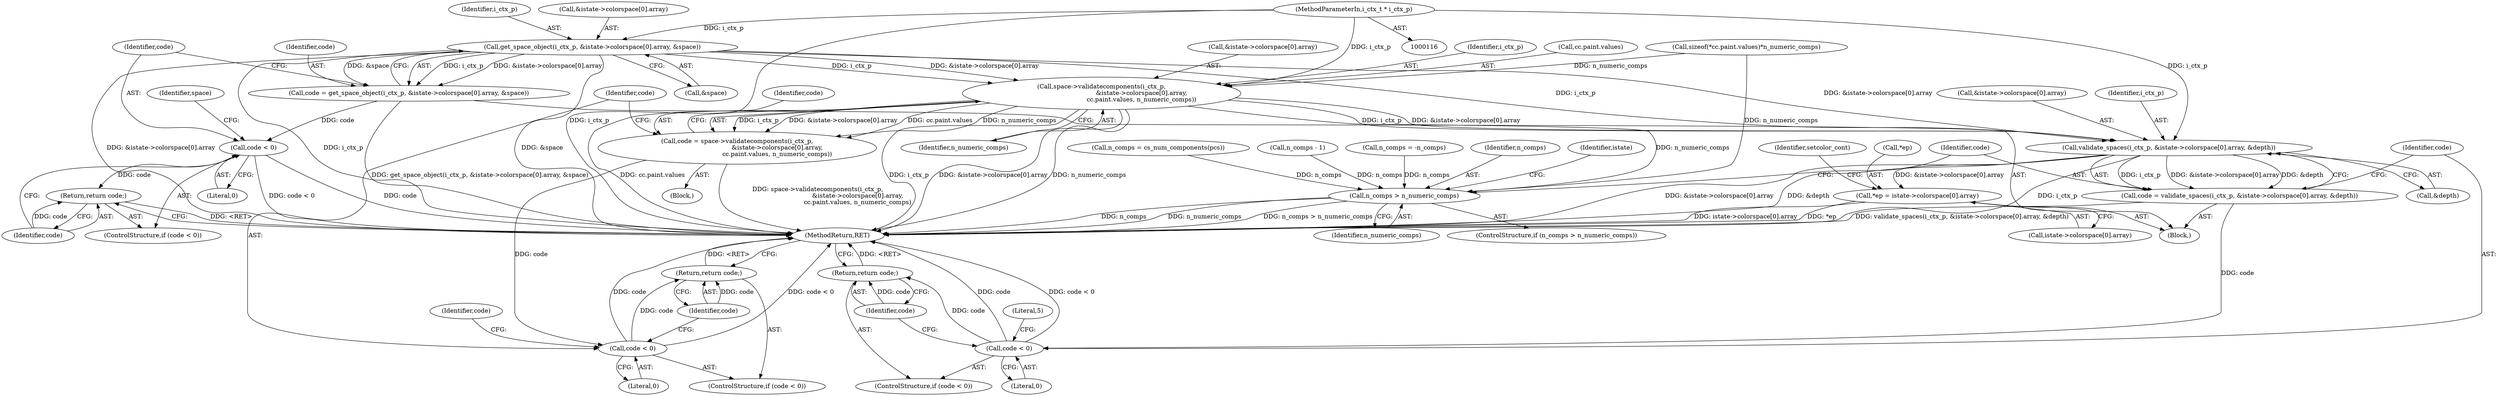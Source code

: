 digraph "0_ghostscript_b326a71659b7837d3acde954b18bda1a6f5e9498@pointer" {
"1000117" [label="(MethodParameterIn,i_ctx_t * i_ctx_p)"];
"1000265" [label="(Call,get_space_object(i_ctx_p, &istate->colorspace[0].array, &space))"];
"1000263" [label="(Call,code = get_space_object(i_ctx_p, &istate->colorspace[0].array, &space))"];
"1000278" [label="(Call,code < 0)"];
"1000281" [label="(Return,return code;)"];
"1000290" [label="(Call,space->validatecomponents(i_ctx_p,\n                                         &istate->colorspace[0].array,\n                                         cc.paint.values, n_numeric_comps))"];
"1000288" [label="(Call,code = space->validatecomponents(i_ctx_p,\n                                         &istate->colorspace[0].array,\n                                         cc.paint.values, n_numeric_comps))"];
"1000307" [label="(Call,code < 0)"];
"1000310" [label="(Return,return code;)"];
"1000323" [label="(Call,n_comps > n_numeric_comps)"];
"1000337" [label="(Call,validate_spaces(i_ctx_p, &istate->colorspace[0].array, &depth))"];
"1000335" [label="(Call,code = validate_spaces(i_ctx_p, &istate->colorspace[0].array, &depth))"];
"1000350" [label="(Call,code < 0)"];
"1000353" [label="(Return,return code;)"];
"1000386" [label="(Call,*ep = istate->colorspace[0].array)"];
"1000263" [label="(Call,code = get_space_object(i_ctx_p, &istate->colorspace[0].array, &space))"];
"1000117" [label="(MethodParameterIn,i_ctx_t * i_ctx_p)"];
"1000397" [label="(Identifier,setcolor_cont)"];
"1000400" [label="(MethodReturn,RET)"];
"1000287" [label="(Block,)"];
"1000285" [label="(Identifier,space)"];
"1000289" [label="(Identifier,code)"];
"1000330" [label="(Identifier,istate)"];
"1000310" [label="(Return,return code;)"];
"1000336" [label="(Identifier,code)"];
"1000386" [label="(Call,*ep = istate->colorspace[0].array)"];
"1000354" [label="(Identifier,code)"];
"1000309" [label="(Literal,0)"];
"1000311" [label="(Identifier,code)"];
"1000146" [label="(Call,n_comps = cs_num_components(pcs))"];
"1000351" [label="(Identifier,code)"];
"1000356" [label="(Literal,5)"];
"1000254" [label="(Call,sizeof(*cc.paint.values)*n_numeric_comps)"];
"1000275" [label="(Call,&space)"];
"1000337" [label="(Call,validate_spaces(i_ctx_p, &istate->colorspace[0].array, &depth))"];
"1000282" [label="(Identifier,code)"];
"1000325" [label="(Identifier,n_numeric_comps)"];
"1000387" [label="(Call,*ep)"];
"1000290" [label="(Call,space->validatecomponents(i_ctx_p,\n                                         &istate->colorspace[0].array,\n                                         cc.paint.values, n_numeric_comps))"];
"1000315" [label="(Identifier,code)"];
"1000347" [label="(Call,&depth)"];
"1000339" [label="(Call,&istate->colorspace[0].array)"];
"1000305" [label="(Identifier,n_numeric_comps)"];
"1000201" [label="(Call,n_comps - 1)"];
"1000279" [label="(Identifier,code)"];
"1000281" [label="(Return,return code;)"];
"1000338" [label="(Identifier,i_ctx_p)"];
"1000349" [label="(ControlStructure,if (code < 0))"];
"1000278" [label="(Call,code < 0)"];
"1000389" [label="(Call,istate->colorspace[0].array)"];
"1000118" [label="(Block,)"];
"1000267" [label="(Call,&istate->colorspace[0].array)"];
"1000291" [label="(Identifier,i_ctx_p)"];
"1000352" [label="(Literal,0)"];
"1000335" [label="(Call,code = validate_spaces(i_ctx_p, &istate->colorspace[0].array, &depth))"];
"1000322" [label="(ControlStructure,if (n_comps > n_numeric_comps))"];
"1000308" [label="(Identifier,code)"];
"1000280" [label="(Literal,0)"];
"1000152" [label="(Call,n_comps = -n_comps)"];
"1000277" [label="(ControlStructure,if (code < 0))"];
"1000300" [label="(Call,cc.paint.values)"];
"1000292" [label="(Call,&istate->colorspace[0].array)"];
"1000323" [label="(Call,n_comps > n_numeric_comps)"];
"1000264" [label="(Identifier,code)"];
"1000353" [label="(Return,return code;)"];
"1000324" [label="(Identifier,n_comps)"];
"1000307" [label="(Call,code < 0)"];
"1000306" [label="(ControlStructure,if (code < 0))"];
"1000350" [label="(Call,code < 0)"];
"1000265" [label="(Call,get_space_object(i_ctx_p, &istate->colorspace[0].array, &space))"];
"1000288" [label="(Call,code = space->validatecomponents(i_ctx_p,\n                                         &istate->colorspace[0].array,\n                                         cc.paint.values, n_numeric_comps))"];
"1000266" [label="(Identifier,i_ctx_p)"];
"1000117" -> "1000116"  [label="AST: "];
"1000117" -> "1000400"  [label="DDG: i_ctx_p"];
"1000117" -> "1000265"  [label="DDG: i_ctx_p"];
"1000117" -> "1000290"  [label="DDG: i_ctx_p"];
"1000117" -> "1000337"  [label="DDG: i_ctx_p"];
"1000265" -> "1000263"  [label="AST: "];
"1000265" -> "1000275"  [label="CFG: "];
"1000266" -> "1000265"  [label="AST: "];
"1000267" -> "1000265"  [label="AST: "];
"1000275" -> "1000265"  [label="AST: "];
"1000263" -> "1000265"  [label="CFG: "];
"1000265" -> "1000400"  [label="DDG: &space"];
"1000265" -> "1000400"  [label="DDG: &istate->colorspace[0].array"];
"1000265" -> "1000400"  [label="DDG: i_ctx_p"];
"1000265" -> "1000263"  [label="DDG: i_ctx_p"];
"1000265" -> "1000263"  [label="DDG: &istate->colorspace[0].array"];
"1000265" -> "1000263"  [label="DDG: &space"];
"1000265" -> "1000290"  [label="DDG: i_ctx_p"];
"1000265" -> "1000290"  [label="DDG: &istate->colorspace[0].array"];
"1000265" -> "1000337"  [label="DDG: i_ctx_p"];
"1000265" -> "1000337"  [label="DDG: &istate->colorspace[0].array"];
"1000263" -> "1000118"  [label="AST: "];
"1000264" -> "1000263"  [label="AST: "];
"1000279" -> "1000263"  [label="CFG: "];
"1000263" -> "1000400"  [label="DDG: get_space_object(i_ctx_p, &istate->colorspace[0].array, &space)"];
"1000263" -> "1000278"  [label="DDG: code"];
"1000278" -> "1000277"  [label="AST: "];
"1000278" -> "1000280"  [label="CFG: "];
"1000279" -> "1000278"  [label="AST: "];
"1000280" -> "1000278"  [label="AST: "];
"1000282" -> "1000278"  [label="CFG: "];
"1000285" -> "1000278"  [label="CFG: "];
"1000278" -> "1000400"  [label="DDG: code < 0"];
"1000278" -> "1000400"  [label="DDG: code"];
"1000278" -> "1000281"  [label="DDG: code"];
"1000281" -> "1000277"  [label="AST: "];
"1000281" -> "1000282"  [label="CFG: "];
"1000282" -> "1000281"  [label="AST: "];
"1000400" -> "1000281"  [label="CFG: "];
"1000281" -> "1000400"  [label="DDG: <RET>"];
"1000282" -> "1000281"  [label="DDG: code"];
"1000290" -> "1000288"  [label="AST: "];
"1000290" -> "1000305"  [label="CFG: "];
"1000291" -> "1000290"  [label="AST: "];
"1000292" -> "1000290"  [label="AST: "];
"1000300" -> "1000290"  [label="AST: "];
"1000305" -> "1000290"  [label="AST: "];
"1000288" -> "1000290"  [label="CFG: "];
"1000290" -> "1000400"  [label="DDG: i_ctx_p"];
"1000290" -> "1000400"  [label="DDG: &istate->colorspace[0].array"];
"1000290" -> "1000400"  [label="DDG: n_numeric_comps"];
"1000290" -> "1000400"  [label="DDG: cc.paint.values"];
"1000290" -> "1000288"  [label="DDG: i_ctx_p"];
"1000290" -> "1000288"  [label="DDG: &istate->colorspace[0].array"];
"1000290" -> "1000288"  [label="DDG: cc.paint.values"];
"1000290" -> "1000288"  [label="DDG: n_numeric_comps"];
"1000254" -> "1000290"  [label="DDG: n_numeric_comps"];
"1000290" -> "1000323"  [label="DDG: n_numeric_comps"];
"1000290" -> "1000337"  [label="DDG: i_ctx_p"];
"1000290" -> "1000337"  [label="DDG: &istate->colorspace[0].array"];
"1000288" -> "1000287"  [label="AST: "];
"1000289" -> "1000288"  [label="AST: "];
"1000308" -> "1000288"  [label="CFG: "];
"1000288" -> "1000400"  [label="DDG: space->validatecomponents(i_ctx_p,\n                                         &istate->colorspace[0].array,\n                                         cc.paint.values, n_numeric_comps)"];
"1000288" -> "1000307"  [label="DDG: code"];
"1000307" -> "1000306"  [label="AST: "];
"1000307" -> "1000309"  [label="CFG: "];
"1000308" -> "1000307"  [label="AST: "];
"1000309" -> "1000307"  [label="AST: "];
"1000311" -> "1000307"  [label="CFG: "];
"1000315" -> "1000307"  [label="CFG: "];
"1000307" -> "1000400"  [label="DDG: code < 0"];
"1000307" -> "1000400"  [label="DDG: code"];
"1000307" -> "1000310"  [label="DDG: code"];
"1000310" -> "1000306"  [label="AST: "];
"1000310" -> "1000311"  [label="CFG: "];
"1000311" -> "1000310"  [label="AST: "];
"1000400" -> "1000310"  [label="CFG: "];
"1000310" -> "1000400"  [label="DDG: <RET>"];
"1000311" -> "1000310"  [label="DDG: code"];
"1000323" -> "1000322"  [label="AST: "];
"1000323" -> "1000325"  [label="CFG: "];
"1000324" -> "1000323"  [label="AST: "];
"1000325" -> "1000323"  [label="AST: "];
"1000330" -> "1000323"  [label="CFG: "];
"1000336" -> "1000323"  [label="CFG: "];
"1000323" -> "1000400"  [label="DDG: n_comps"];
"1000323" -> "1000400"  [label="DDG: n_numeric_comps"];
"1000323" -> "1000400"  [label="DDG: n_comps > n_numeric_comps"];
"1000152" -> "1000323"  [label="DDG: n_comps"];
"1000201" -> "1000323"  [label="DDG: n_comps"];
"1000146" -> "1000323"  [label="DDG: n_comps"];
"1000254" -> "1000323"  [label="DDG: n_numeric_comps"];
"1000337" -> "1000335"  [label="AST: "];
"1000337" -> "1000347"  [label="CFG: "];
"1000338" -> "1000337"  [label="AST: "];
"1000339" -> "1000337"  [label="AST: "];
"1000347" -> "1000337"  [label="AST: "];
"1000335" -> "1000337"  [label="CFG: "];
"1000337" -> "1000400"  [label="DDG: &istate->colorspace[0].array"];
"1000337" -> "1000400"  [label="DDG: &depth"];
"1000337" -> "1000400"  [label="DDG: i_ctx_p"];
"1000337" -> "1000335"  [label="DDG: i_ctx_p"];
"1000337" -> "1000335"  [label="DDG: &istate->colorspace[0].array"];
"1000337" -> "1000335"  [label="DDG: &depth"];
"1000337" -> "1000386"  [label="DDG: &istate->colorspace[0].array"];
"1000335" -> "1000118"  [label="AST: "];
"1000336" -> "1000335"  [label="AST: "];
"1000351" -> "1000335"  [label="CFG: "];
"1000335" -> "1000400"  [label="DDG: validate_spaces(i_ctx_p, &istate->colorspace[0].array, &depth)"];
"1000335" -> "1000350"  [label="DDG: code"];
"1000350" -> "1000349"  [label="AST: "];
"1000350" -> "1000352"  [label="CFG: "];
"1000351" -> "1000350"  [label="AST: "];
"1000352" -> "1000350"  [label="AST: "];
"1000354" -> "1000350"  [label="CFG: "];
"1000356" -> "1000350"  [label="CFG: "];
"1000350" -> "1000400"  [label="DDG: code"];
"1000350" -> "1000400"  [label="DDG: code < 0"];
"1000350" -> "1000353"  [label="DDG: code"];
"1000353" -> "1000349"  [label="AST: "];
"1000353" -> "1000354"  [label="CFG: "];
"1000354" -> "1000353"  [label="AST: "];
"1000400" -> "1000353"  [label="CFG: "];
"1000353" -> "1000400"  [label="DDG: <RET>"];
"1000354" -> "1000353"  [label="DDG: code"];
"1000386" -> "1000118"  [label="AST: "];
"1000386" -> "1000389"  [label="CFG: "];
"1000387" -> "1000386"  [label="AST: "];
"1000389" -> "1000386"  [label="AST: "];
"1000397" -> "1000386"  [label="CFG: "];
"1000386" -> "1000400"  [label="DDG: istate->colorspace[0].array"];
"1000386" -> "1000400"  [label="DDG: *ep"];
}
